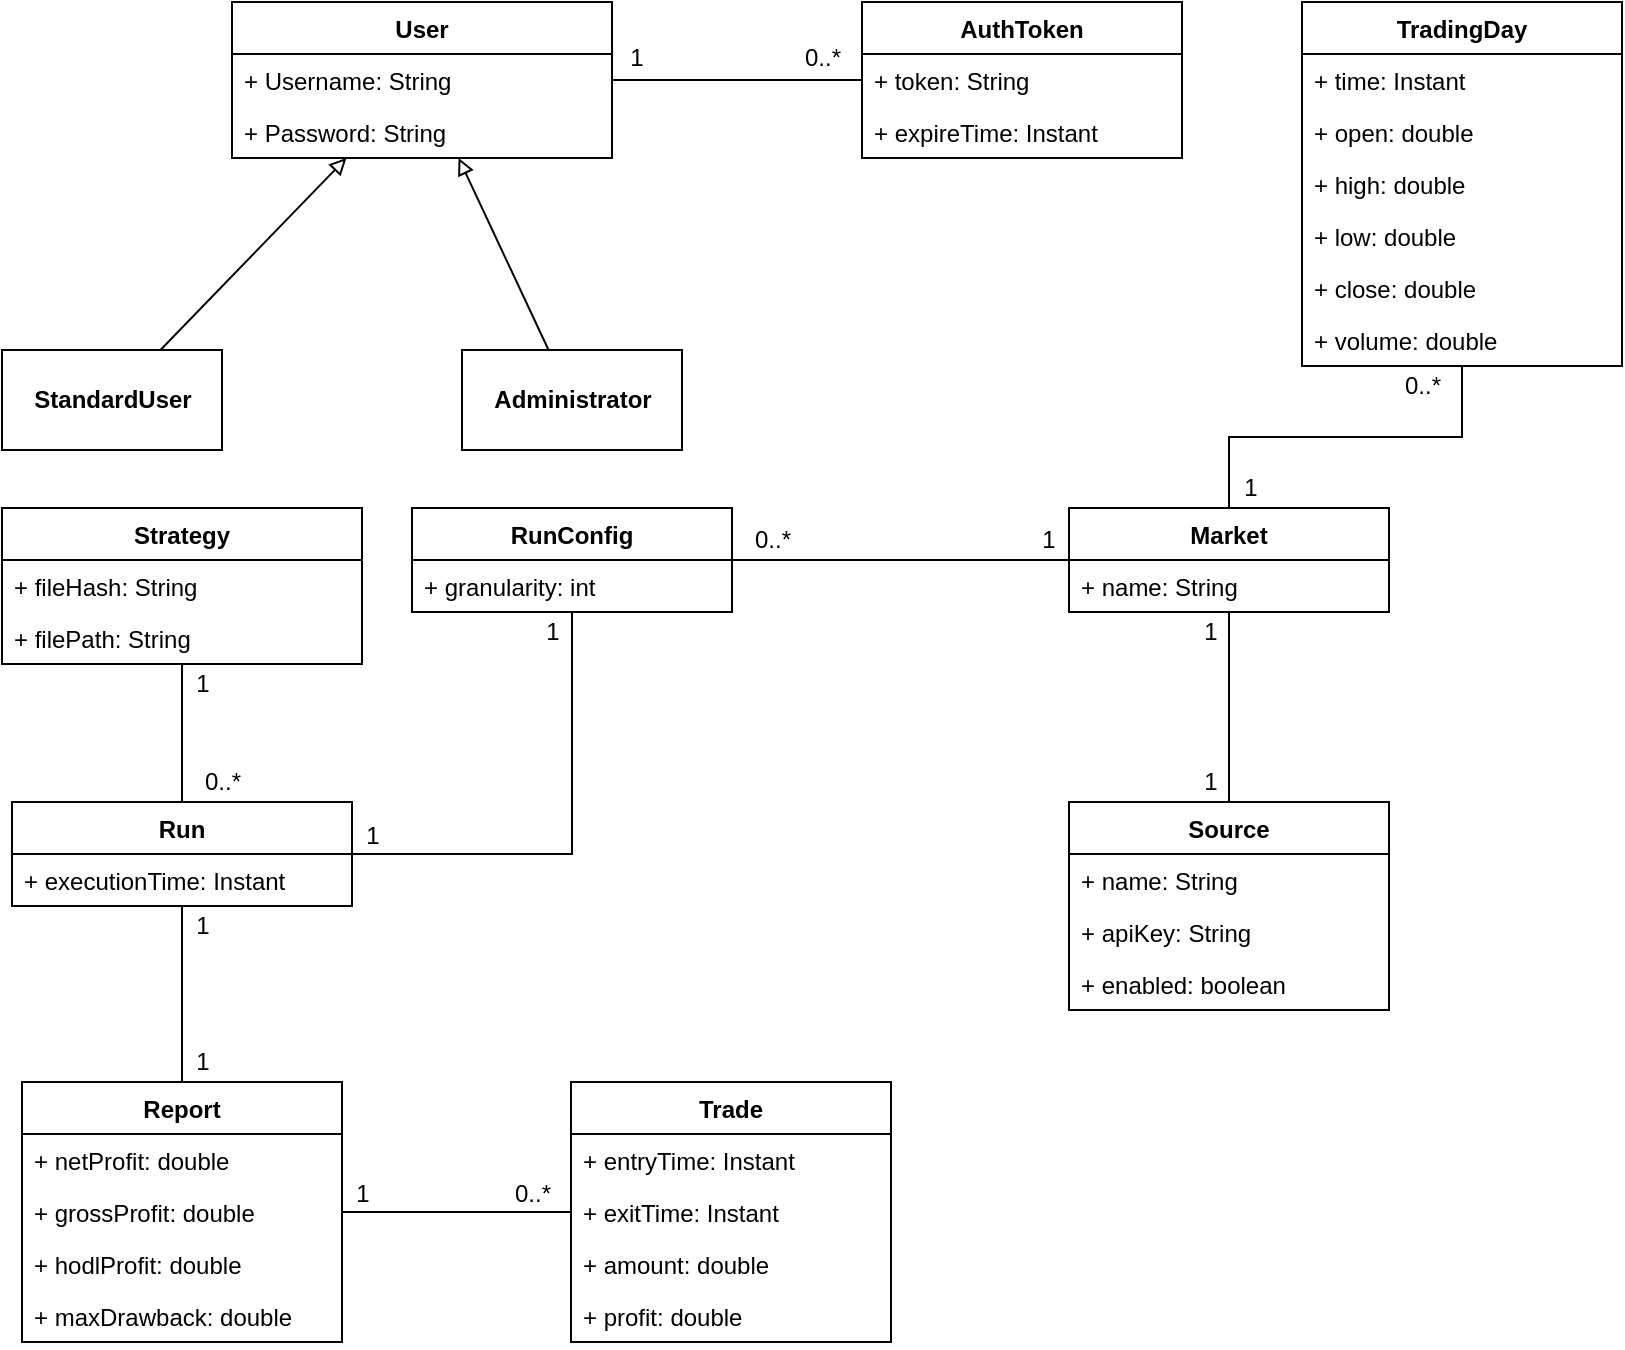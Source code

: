 <mxfile version="12.4.3" type="github" pages="1">
  <diagram id="v5j99fxaCt-rGzSb6MHj" name="Page-1">
    <mxGraphModel dx="1414" dy="768" grid="1" gridSize="10" guides="1" tooltips="1" connect="1" arrows="1" fold="1" page="1" pageScale="1" pageWidth="827" pageHeight="1169" math="0" shadow="0">
      <root>
        <mxCell id="0"/>
        <mxCell id="1" parent="0"/>
        <mxCell id="k-KoqyvBBs9smydsFZS7-17" style="edgeStyle=none;rounded=0;orthogonalLoop=1;jettySize=auto;html=1;endArrow=none;endFill=0;strokeWidth=1;" parent="1" source="GjZFAESUipkXRsJWzybH-1" target="k-KoqyvBBs9smydsFZS7-12" edge="1">
          <mxGeometry relative="1" as="geometry"/>
        </mxCell>
        <mxCell id="GjZFAESUipkXRsJWzybH-1" value="User" style="swimlane;fontStyle=1;align=center;verticalAlign=top;childLayout=stackLayout;horizontal=1;startSize=26;horizontalStack=0;resizeParent=1;resizeParentMax=0;resizeLast=0;collapsible=1;marginBottom=0;" parent="1" vertex="1">
          <mxGeometry x="115" width="190" height="78" as="geometry"/>
        </mxCell>
        <mxCell id="GjZFAESUipkXRsJWzybH-2" value="+ Username: String" style="text;strokeColor=none;fillColor=none;align=left;verticalAlign=top;spacingLeft=4;spacingRight=4;overflow=hidden;rotatable=0;points=[[0,0.5],[1,0.5]];portConstraint=eastwest;" parent="GjZFAESUipkXRsJWzybH-1" vertex="1">
          <mxGeometry y="26" width="190" height="26" as="geometry"/>
        </mxCell>
        <mxCell id="GjZFAESUipkXRsJWzybH-79" value="+ Password: String" style="text;strokeColor=none;fillColor=none;align=left;verticalAlign=top;spacingLeft=4;spacingRight=4;overflow=hidden;rotatable=0;points=[[0,0.5],[1,0.5]];portConstraint=eastwest;" parent="GjZFAESUipkXRsJWzybH-1" vertex="1">
          <mxGeometry y="52" width="190" height="26" as="geometry"/>
        </mxCell>
        <mxCell id="m6o4RwmmqyGdYDIOYGQ1-37" style="edgeStyle=orthogonalEdgeStyle;rounded=0;orthogonalLoop=1;jettySize=auto;html=1;endArrow=none;endFill=0;" edge="1" parent="1" source="GjZFAESUipkXRsJWzybH-17" target="k-KoqyvBBs9smydsFZS7-26">
          <mxGeometry relative="1" as="geometry"/>
        </mxCell>
        <mxCell id="GjZFAESUipkXRsJWzybH-17" value="Strategy" style="swimlane;fontStyle=1;align=center;verticalAlign=top;childLayout=stackLayout;horizontal=1;startSize=26;horizontalStack=0;resizeParent=1;resizeParentMax=0;resizeLast=0;collapsible=1;marginBottom=0;" parent="1" vertex="1">
          <mxGeometry y="253" width="180" height="78" as="geometry"/>
        </mxCell>
        <mxCell id="k-KoqyvBBs9smydsFZS7-23" value="+ fileHash: String" style="text;strokeColor=none;fillColor=none;align=left;verticalAlign=top;spacingLeft=4;spacingRight=4;overflow=hidden;rotatable=0;points=[[0,0.5],[1,0.5]];portConstraint=eastwest;" parent="GjZFAESUipkXRsJWzybH-17" vertex="1">
          <mxGeometry y="26" width="180" height="26" as="geometry"/>
        </mxCell>
        <mxCell id="k-KoqyvBBs9smydsFZS7-24" value="+ filePath: String" style="text;strokeColor=none;fillColor=none;align=left;verticalAlign=top;spacingLeft=4;spacingRight=4;overflow=hidden;rotatable=0;points=[[0,0.5],[1,0.5]];portConstraint=eastwest;" parent="GjZFAESUipkXRsJWzybH-17" vertex="1">
          <mxGeometry y="52" width="180" height="26" as="geometry"/>
        </mxCell>
        <mxCell id="GjZFAESUipkXRsJWzybH-31" value="" style="group" parent="1" vertex="1" connectable="0">
          <mxGeometry x="120" y="222" as="geometry"/>
        </mxCell>
        <mxCell id="k-KoqyvBBs9smydsFZS7-7" style="rounded=0;orthogonalLoop=1;jettySize=auto;html=1;endArrow=block;endFill=0;strokeWidth=1;" parent="1" source="k-KoqyvBBs9smydsFZS7-6" target="GjZFAESUipkXRsJWzybH-1" edge="1">
          <mxGeometry relative="1" as="geometry"/>
        </mxCell>
        <mxCell id="k-KoqyvBBs9smydsFZS7-6" value="StandardUser" style="html=1;fontStyle=1" parent="1" vertex="1">
          <mxGeometry y="174" width="110" height="50" as="geometry"/>
        </mxCell>
        <mxCell id="k-KoqyvBBs9smydsFZS7-10" style="edgeStyle=none;rounded=0;orthogonalLoop=1;jettySize=auto;html=1;endArrow=block;endFill=0;strokeWidth=1;" parent="1" source="k-KoqyvBBs9smydsFZS7-9" target="GjZFAESUipkXRsJWzybH-1" edge="1">
          <mxGeometry relative="1" as="geometry"/>
        </mxCell>
        <mxCell id="k-KoqyvBBs9smydsFZS7-9" value="Administrator" style="html=1;fontStyle=1" parent="1" vertex="1">
          <mxGeometry x="230" y="174" width="110" height="50" as="geometry"/>
        </mxCell>
        <mxCell id="k-KoqyvBBs9smydsFZS7-12" value="AuthToken" style="swimlane;fontStyle=1;align=center;verticalAlign=top;childLayout=stackLayout;horizontal=1;startSize=26;horizontalStack=0;resizeParent=1;resizeParentMax=0;resizeLast=0;collapsible=1;marginBottom=0;" parent="1" vertex="1">
          <mxGeometry x="430" width="160" height="78" as="geometry"/>
        </mxCell>
        <mxCell id="k-KoqyvBBs9smydsFZS7-13" value="+ token: String" style="text;strokeColor=none;fillColor=none;align=left;verticalAlign=top;spacingLeft=4;spacingRight=4;overflow=hidden;rotatable=0;points=[[0,0.5],[1,0.5]];portConstraint=eastwest;" parent="k-KoqyvBBs9smydsFZS7-12" vertex="1">
          <mxGeometry y="26" width="160" height="26" as="geometry"/>
        </mxCell>
        <mxCell id="k-KoqyvBBs9smydsFZS7-16" value="+ expireTime: Instant" style="text;strokeColor=none;fillColor=none;align=left;verticalAlign=top;spacingLeft=4;spacingRight=4;overflow=hidden;rotatable=0;points=[[0,0.5],[1,0.5]];portConstraint=eastwest;" parent="k-KoqyvBBs9smydsFZS7-12" vertex="1">
          <mxGeometry y="52" width="160" height="26" as="geometry"/>
        </mxCell>
        <mxCell id="k-KoqyvBBs9smydsFZS7-18" value="1" style="text;html=1;align=center;verticalAlign=middle;resizable=0;points=[];;autosize=1;" parent="1" vertex="1">
          <mxGeometry x="307" y="18" width="20" height="20" as="geometry"/>
        </mxCell>
        <mxCell id="k-KoqyvBBs9smydsFZS7-19" value="0..*" style="text;html=1;align=center;verticalAlign=middle;resizable=0;points=[];;autosize=1;" parent="1" vertex="1">
          <mxGeometry x="389.76" y="18" width="40" height="20" as="geometry"/>
        </mxCell>
        <mxCell id="m6o4RwmmqyGdYDIOYGQ1-27" style="edgeStyle=orthogonalEdgeStyle;rounded=0;orthogonalLoop=1;jettySize=auto;html=1;endArrow=none;endFill=0;" edge="1" parent="1" source="k-KoqyvBBs9smydsFZS7-26" target="m6o4RwmmqyGdYDIOYGQ1-10">
          <mxGeometry relative="1" as="geometry"/>
        </mxCell>
        <mxCell id="m6o4RwmmqyGdYDIOYGQ1-66" style="edgeStyle=orthogonalEdgeStyle;rounded=0;orthogonalLoop=1;jettySize=auto;html=1;endArrow=none;endFill=0;" edge="1" parent="1" source="k-KoqyvBBs9smydsFZS7-26" target="m6o4RwmmqyGdYDIOYGQ1-1">
          <mxGeometry relative="1" as="geometry"/>
        </mxCell>
        <mxCell id="k-KoqyvBBs9smydsFZS7-26" value="Run" style="swimlane;fontStyle=1;align=center;verticalAlign=top;childLayout=stackLayout;horizontal=1;startSize=26;horizontalStack=0;resizeParent=1;resizeParentMax=0;resizeLast=0;collapsible=1;marginBottom=0;" parent="1" vertex="1">
          <mxGeometry x="5" y="400" width="170" height="52" as="geometry"/>
        </mxCell>
        <mxCell id="k-KoqyvBBs9smydsFZS7-27" value="+ executionTime: Instant" style="text;strokeColor=none;fillColor=none;align=left;verticalAlign=top;spacingLeft=4;spacingRight=4;overflow=hidden;rotatable=0;points=[[0,0.5],[1,0.5]];portConstraint=eastwest;" parent="k-KoqyvBBs9smydsFZS7-26" vertex="1">
          <mxGeometry y="26" width="170" height="26" as="geometry"/>
        </mxCell>
        <mxCell id="m6o4RwmmqyGdYDIOYGQ1-34" style="edgeStyle=orthogonalEdgeStyle;rounded=0;orthogonalLoop=1;jettySize=auto;html=1;endArrow=none;endFill=0;" edge="1" parent="1" source="m6o4RwmmqyGdYDIOYGQ1-1" target="m6o4RwmmqyGdYDIOYGQ1-5">
          <mxGeometry relative="1" as="geometry"/>
        </mxCell>
        <mxCell id="m6o4RwmmqyGdYDIOYGQ1-1" value="RunConfig" style="swimlane;fontStyle=1;align=center;verticalAlign=top;childLayout=stackLayout;horizontal=1;startSize=26;horizontalStack=0;resizeParent=1;resizeParentMax=0;resizeLast=0;collapsible=1;marginBottom=0;" vertex="1" parent="1">
          <mxGeometry x="205" y="253" width="160" height="52" as="geometry"/>
        </mxCell>
        <mxCell id="m6o4RwmmqyGdYDIOYGQ1-2" value="+ granularity: int" style="text;strokeColor=none;fillColor=none;align=left;verticalAlign=top;spacingLeft=4;spacingRight=4;overflow=hidden;rotatable=0;points=[[0,0.5],[1,0.5]];portConstraint=eastwest;" vertex="1" parent="m6o4RwmmqyGdYDIOYGQ1-1">
          <mxGeometry y="26" width="160" height="26" as="geometry"/>
        </mxCell>
        <mxCell id="m6o4RwmmqyGdYDIOYGQ1-50" style="edgeStyle=orthogonalEdgeStyle;rounded=0;orthogonalLoop=1;jettySize=auto;html=1;endArrow=none;endFill=0;" edge="1" parent="1" source="m6o4RwmmqyGdYDIOYGQ1-5" target="m6o4RwmmqyGdYDIOYGQ1-41">
          <mxGeometry relative="1" as="geometry"/>
        </mxCell>
        <mxCell id="m6o4RwmmqyGdYDIOYGQ1-58" style="edgeStyle=orthogonalEdgeStyle;rounded=0;orthogonalLoop=1;jettySize=auto;html=1;endArrow=none;endFill=0;" edge="1" parent="1" source="m6o4RwmmqyGdYDIOYGQ1-5" target="m6o4RwmmqyGdYDIOYGQ1-51">
          <mxGeometry relative="1" as="geometry"/>
        </mxCell>
        <mxCell id="m6o4RwmmqyGdYDIOYGQ1-5" value="Market" style="swimlane;fontStyle=1;align=center;verticalAlign=top;childLayout=stackLayout;horizontal=1;startSize=26;horizontalStack=0;resizeParent=1;resizeParentMax=0;resizeLast=0;collapsible=1;marginBottom=0;" vertex="1" parent="1">
          <mxGeometry x="533.5" y="253" width="160" height="52" as="geometry"/>
        </mxCell>
        <mxCell id="m6o4RwmmqyGdYDIOYGQ1-9" value="+ name: String" style="text;strokeColor=none;fillColor=none;align=left;verticalAlign=top;spacingLeft=4;spacingRight=4;overflow=hidden;rotatable=0;points=[[0,0.5],[1,0.5]];portConstraint=eastwest;" vertex="1" parent="m6o4RwmmqyGdYDIOYGQ1-5">
          <mxGeometry y="26" width="160" height="26" as="geometry"/>
        </mxCell>
        <mxCell id="m6o4RwmmqyGdYDIOYGQ1-24" style="edgeStyle=orthogonalEdgeStyle;rounded=0;orthogonalLoop=1;jettySize=auto;html=1;endArrow=none;endFill=0;" edge="1" parent="1" source="m6o4RwmmqyGdYDIOYGQ1-10" target="m6o4RwmmqyGdYDIOYGQ1-17">
          <mxGeometry relative="1" as="geometry"/>
        </mxCell>
        <mxCell id="m6o4RwmmqyGdYDIOYGQ1-10" value="Report" style="swimlane;fontStyle=1;align=center;verticalAlign=top;childLayout=stackLayout;horizontal=1;startSize=26;horizontalStack=0;resizeParent=1;resizeParentMax=0;resizeLast=0;collapsible=1;marginBottom=0;" vertex="1" parent="1">
          <mxGeometry x="10" y="540" width="160" height="130" as="geometry"/>
        </mxCell>
        <mxCell id="m6o4RwmmqyGdYDIOYGQ1-11" value="+ netProfit: double" style="text;strokeColor=none;fillColor=none;align=left;verticalAlign=top;spacingLeft=4;spacingRight=4;overflow=hidden;rotatable=0;points=[[0,0.5],[1,0.5]];portConstraint=eastwest;" vertex="1" parent="m6o4RwmmqyGdYDIOYGQ1-10">
          <mxGeometry y="26" width="160" height="26" as="geometry"/>
        </mxCell>
        <mxCell id="m6o4RwmmqyGdYDIOYGQ1-14" value="+ grossProfit: double" style="text;strokeColor=none;fillColor=none;align=left;verticalAlign=top;spacingLeft=4;spacingRight=4;overflow=hidden;rotatable=0;points=[[0,0.5],[1,0.5]];portConstraint=eastwest;" vertex="1" parent="m6o4RwmmqyGdYDIOYGQ1-10">
          <mxGeometry y="52" width="160" height="26" as="geometry"/>
        </mxCell>
        <mxCell id="m6o4RwmmqyGdYDIOYGQ1-15" value="+ hodlProfit: double" style="text;strokeColor=none;fillColor=none;align=left;verticalAlign=top;spacingLeft=4;spacingRight=4;overflow=hidden;rotatable=0;points=[[0,0.5],[1,0.5]];portConstraint=eastwest;" vertex="1" parent="m6o4RwmmqyGdYDIOYGQ1-10">
          <mxGeometry y="78" width="160" height="26" as="geometry"/>
        </mxCell>
        <mxCell id="m6o4RwmmqyGdYDIOYGQ1-16" value="+ maxDrawback: double" style="text;strokeColor=none;fillColor=none;align=left;verticalAlign=top;spacingLeft=4;spacingRight=4;overflow=hidden;rotatable=0;points=[[0,0.5],[1,0.5]];portConstraint=eastwest;" vertex="1" parent="m6o4RwmmqyGdYDIOYGQ1-10">
          <mxGeometry y="104" width="160" height="26" as="geometry"/>
        </mxCell>
        <mxCell id="m6o4RwmmqyGdYDIOYGQ1-17" value="Trade" style="swimlane;fontStyle=1;align=center;verticalAlign=top;childLayout=stackLayout;horizontal=1;startSize=26;horizontalStack=0;resizeParent=1;resizeParentMax=0;resizeLast=0;collapsible=1;marginBottom=0;" vertex="1" parent="1">
          <mxGeometry x="284.5" y="540" width="160" height="130" as="geometry"/>
        </mxCell>
        <mxCell id="m6o4RwmmqyGdYDIOYGQ1-18" value="+ entryTime: Instant" style="text;strokeColor=none;fillColor=none;align=left;verticalAlign=top;spacingLeft=4;spacingRight=4;overflow=hidden;rotatable=0;points=[[0,0.5],[1,0.5]];portConstraint=eastwest;" vertex="1" parent="m6o4RwmmqyGdYDIOYGQ1-17">
          <mxGeometry y="26" width="160" height="26" as="geometry"/>
        </mxCell>
        <mxCell id="m6o4RwmmqyGdYDIOYGQ1-21" value="+ exitTime: Instant" style="text;strokeColor=none;fillColor=none;align=left;verticalAlign=top;spacingLeft=4;spacingRight=4;overflow=hidden;rotatable=0;points=[[0,0.5],[1,0.5]];portConstraint=eastwest;" vertex="1" parent="m6o4RwmmqyGdYDIOYGQ1-17">
          <mxGeometry y="52" width="160" height="26" as="geometry"/>
        </mxCell>
        <mxCell id="m6o4RwmmqyGdYDIOYGQ1-22" value="+ amount: double" style="text;strokeColor=none;fillColor=none;align=left;verticalAlign=top;spacingLeft=4;spacingRight=4;overflow=hidden;rotatable=0;points=[[0,0.5],[1,0.5]];portConstraint=eastwest;" vertex="1" parent="m6o4RwmmqyGdYDIOYGQ1-17">
          <mxGeometry y="78" width="160" height="26" as="geometry"/>
        </mxCell>
        <mxCell id="m6o4RwmmqyGdYDIOYGQ1-23" value="+ profit: double" style="text;strokeColor=none;fillColor=none;align=left;verticalAlign=top;spacingLeft=4;spacingRight=4;overflow=hidden;rotatable=0;points=[[0,0.5],[1,0.5]];portConstraint=eastwest;" vertex="1" parent="m6o4RwmmqyGdYDIOYGQ1-17">
          <mxGeometry y="104" width="160" height="26" as="geometry"/>
        </mxCell>
        <mxCell id="m6o4RwmmqyGdYDIOYGQ1-25" value="0..*" style="text;html=1;align=center;verticalAlign=middle;resizable=0;points=[];;autosize=1;" vertex="1" parent="1">
          <mxGeometry x="244.5" y="586" width="40" height="20" as="geometry"/>
        </mxCell>
        <mxCell id="m6o4RwmmqyGdYDIOYGQ1-26" value="1" style="text;html=1;align=center;verticalAlign=middle;resizable=0;points=[];;autosize=1;" vertex="1" parent="1">
          <mxGeometry x="170" y="586" width="20" height="20" as="geometry"/>
        </mxCell>
        <mxCell id="m6o4RwmmqyGdYDIOYGQ1-28" value="1" style="text;html=1;align=center;verticalAlign=middle;resizable=0;points=[];;autosize=1;" vertex="1" parent="1">
          <mxGeometry x="512.5" y="259" width="20" height="20" as="geometry"/>
        </mxCell>
        <mxCell id="m6o4RwmmqyGdYDIOYGQ1-30" value="1" style="text;html=1;align=center;verticalAlign=middle;resizable=0;points=[];;autosize=1;" vertex="1" parent="1">
          <mxGeometry x="90" y="520" width="20" height="20" as="geometry"/>
        </mxCell>
        <mxCell id="m6o4RwmmqyGdYDIOYGQ1-33" value="1" style="text;html=1;align=center;verticalAlign=middle;resizable=0;points=[];;autosize=1;" vertex="1" parent="1">
          <mxGeometry x="90" y="331" width="20" height="20" as="geometry"/>
        </mxCell>
        <mxCell id="m6o4RwmmqyGdYDIOYGQ1-35" value="1" style="text;html=1;align=center;verticalAlign=middle;resizable=0;points=[];;autosize=1;" vertex="1" parent="1">
          <mxGeometry x="593.5" y="305" width="20" height="20" as="geometry"/>
        </mxCell>
        <mxCell id="m6o4RwmmqyGdYDIOYGQ1-36" value="1" style="text;html=1;align=center;verticalAlign=middle;resizable=0;points=[];;autosize=1;" vertex="1" parent="1">
          <mxGeometry x="593.5" y="380" width="20" height="20" as="geometry"/>
        </mxCell>
        <mxCell id="m6o4RwmmqyGdYDIOYGQ1-38" value="1" style="text;html=1;align=center;verticalAlign=middle;resizable=0;points=[];;autosize=1;" vertex="1" parent="1">
          <mxGeometry x="90" y="452" width="20" height="20" as="geometry"/>
        </mxCell>
        <mxCell id="m6o4RwmmqyGdYDIOYGQ1-39" value="0..*" style="text;html=1;align=center;verticalAlign=middle;resizable=0;points=[];;autosize=1;" vertex="1" parent="1">
          <mxGeometry x="90" y="380" width="40" height="20" as="geometry"/>
        </mxCell>
        <mxCell id="m6o4RwmmqyGdYDIOYGQ1-41" value="TradingDay" style="swimlane;fontStyle=1;align=center;verticalAlign=top;childLayout=stackLayout;horizontal=1;startSize=26;horizontalStack=0;resizeParent=1;resizeParentMax=0;resizeLast=0;collapsible=1;marginBottom=0;" vertex="1" parent="1">
          <mxGeometry x="650" width="160" height="182" as="geometry"/>
        </mxCell>
        <mxCell id="m6o4RwmmqyGdYDIOYGQ1-42" value="+ time: Instant" style="text;strokeColor=none;fillColor=none;align=left;verticalAlign=top;spacingLeft=4;spacingRight=4;overflow=hidden;rotatable=0;points=[[0,0.5],[1,0.5]];portConstraint=eastwest;" vertex="1" parent="m6o4RwmmqyGdYDIOYGQ1-41">
          <mxGeometry y="26" width="160" height="26" as="geometry"/>
        </mxCell>
        <mxCell id="m6o4RwmmqyGdYDIOYGQ1-45" value="+ open: double" style="text;strokeColor=none;fillColor=none;align=left;verticalAlign=top;spacingLeft=4;spacingRight=4;overflow=hidden;rotatable=0;points=[[0,0.5],[1,0.5]];portConstraint=eastwest;" vertex="1" parent="m6o4RwmmqyGdYDIOYGQ1-41">
          <mxGeometry y="52" width="160" height="26" as="geometry"/>
        </mxCell>
        <mxCell id="m6o4RwmmqyGdYDIOYGQ1-46" value="+ high: double" style="text;strokeColor=none;fillColor=none;align=left;verticalAlign=top;spacingLeft=4;spacingRight=4;overflow=hidden;rotatable=0;points=[[0,0.5],[1,0.5]];portConstraint=eastwest;" vertex="1" parent="m6o4RwmmqyGdYDIOYGQ1-41">
          <mxGeometry y="78" width="160" height="26" as="geometry"/>
        </mxCell>
        <mxCell id="m6o4RwmmqyGdYDIOYGQ1-47" value="+ low: double" style="text;strokeColor=none;fillColor=none;align=left;verticalAlign=top;spacingLeft=4;spacingRight=4;overflow=hidden;rotatable=0;points=[[0,0.5],[1,0.5]];portConstraint=eastwest;" vertex="1" parent="m6o4RwmmqyGdYDIOYGQ1-41">
          <mxGeometry y="104" width="160" height="26" as="geometry"/>
        </mxCell>
        <mxCell id="m6o4RwmmqyGdYDIOYGQ1-48" value="+ close: double" style="text;strokeColor=none;fillColor=none;align=left;verticalAlign=top;spacingLeft=4;spacingRight=4;overflow=hidden;rotatable=0;points=[[0,0.5],[1,0.5]];portConstraint=eastwest;" vertex="1" parent="m6o4RwmmqyGdYDIOYGQ1-41">
          <mxGeometry y="130" width="160" height="26" as="geometry"/>
        </mxCell>
        <mxCell id="m6o4RwmmqyGdYDIOYGQ1-49" value="+ volume: double" style="text;strokeColor=none;fillColor=none;align=left;verticalAlign=top;spacingLeft=4;spacingRight=4;overflow=hidden;rotatable=0;points=[[0,0.5],[1,0.5]];portConstraint=eastwest;" vertex="1" parent="m6o4RwmmqyGdYDIOYGQ1-41">
          <mxGeometry y="156" width="160" height="26" as="geometry"/>
        </mxCell>
        <mxCell id="m6o4RwmmqyGdYDIOYGQ1-51" value="Source" style="swimlane;fontStyle=1;align=center;verticalAlign=top;childLayout=stackLayout;horizontal=1;startSize=26;horizontalStack=0;resizeParent=1;resizeParentMax=0;resizeLast=0;collapsible=1;marginBottom=0;" vertex="1" parent="1">
          <mxGeometry x="533.5" y="400" width="160" height="104" as="geometry"/>
        </mxCell>
        <mxCell id="m6o4RwmmqyGdYDIOYGQ1-52" value="+ name: String" style="text;strokeColor=none;fillColor=none;align=left;verticalAlign=top;spacingLeft=4;spacingRight=4;overflow=hidden;rotatable=0;points=[[0,0.5],[1,0.5]];portConstraint=eastwest;" vertex="1" parent="m6o4RwmmqyGdYDIOYGQ1-51">
          <mxGeometry y="26" width="160" height="26" as="geometry"/>
        </mxCell>
        <mxCell id="m6o4RwmmqyGdYDIOYGQ1-56" value="+ apiKey: String" style="text;strokeColor=none;fillColor=none;align=left;verticalAlign=top;spacingLeft=4;spacingRight=4;overflow=hidden;rotatable=0;points=[[0,0.5],[1,0.5]];portConstraint=eastwest;" vertex="1" parent="m6o4RwmmqyGdYDIOYGQ1-51">
          <mxGeometry y="52" width="160" height="26" as="geometry"/>
        </mxCell>
        <mxCell id="m6o4RwmmqyGdYDIOYGQ1-55" value="+ enabled: boolean" style="text;strokeColor=none;fillColor=none;align=left;verticalAlign=top;spacingLeft=4;spacingRight=4;overflow=hidden;rotatable=0;points=[[0,0.5],[1,0.5]];portConstraint=eastwest;" vertex="1" parent="m6o4RwmmqyGdYDIOYGQ1-51">
          <mxGeometry y="78" width="160" height="26" as="geometry"/>
        </mxCell>
        <mxCell id="m6o4RwmmqyGdYDIOYGQ1-61" value="0..*" style="text;html=1;align=center;verticalAlign=middle;resizable=0;points=[];;autosize=1;" vertex="1" parent="1">
          <mxGeometry x="365" y="259" width="40" height="20" as="geometry"/>
        </mxCell>
        <mxCell id="m6o4RwmmqyGdYDIOYGQ1-32" value="1" style="text;html=1;align=center;verticalAlign=middle;resizable=0;points=[];;autosize=1;" vertex="1" parent="1">
          <mxGeometry x="264.5" y="305" width="20" height="20" as="geometry"/>
        </mxCell>
        <mxCell id="m6o4RwmmqyGdYDIOYGQ1-67" value="1" style="text;html=1;align=center;verticalAlign=middle;resizable=0;points=[];;autosize=1;" vertex="1" parent="1">
          <mxGeometry x="175" y="407" width="20" height="20" as="geometry"/>
        </mxCell>
        <mxCell id="m6o4RwmmqyGdYDIOYGQ1-68" value="1" style="text;html=1;align=center;verticalAlign=middle;resizable=0;points=[];;autosize=1;" vertex="1" parent="1">
          <mxGeometry x="613.5" y="233" width="20" height="20" as="geometry"/>
        </mxCell>
        <mxCell id="m6o4RwmmqyGdYDIOYGQ1-69" value="0..*" style="text;html=1;align=center;verticalAlign=middle;resizable=0;points=[];;autosize=1;" vertex="1" parent="1">
          <mxGeometry x="690" y="182" width="40" height="20" as="geometry"/>
        </mxCell>
      </root>
    </mxGraphModel>
  </diagram>
</mxfile>
